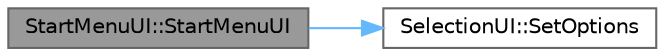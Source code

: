 digraph "StartMenuUI::StartMenuUI"
{
 // LATEX_PDF_SIZE
  bgcolor="transparent";
  edge [fontname=Helvetica,fontsize=10,labelfontname=Helvetica,labelfontsize=10];
  node [fontname=Helvetica,fontsize=10,shape=box,height=0.2,width=0.4];
  rankdir="LR";
  Node1 [id="Node000001",label="StartMenuUI::StartMenuUI",height=0.2,width=0.4,color="gray40", fillcolor="grey60", style="filled", fontcolor="black",tooltip="Default constructor for StartMenuUI."];
  Node1 -> Node2 [id="edge2_Node000001_Node000002",color="steelblue1",style="solid",tooltip=" "];
  Node2 [id="Node000002",label="SelectionUI::SetOptions",height=0.2,width=0.4,color="grey40", fillcolor="white", style="filled",URL="$class_selection_u_i.html#a340d528389975077f525f91296da7d3b",tooltip="Sets the options available for selection."];
}
